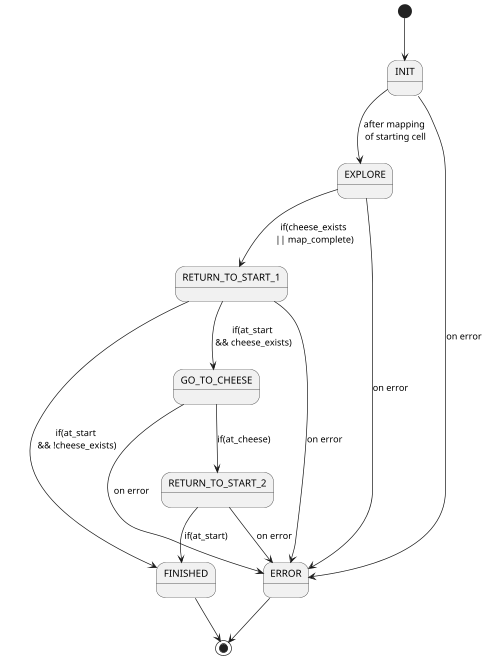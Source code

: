 @startuml
scale 0.7

' left to right direction

[*] --> INIT

INIT --> EXPLORE : after mapping \nof starting cell

EXPLORE --> RETURN_TO_START_1 : if(cheese_exists \n|| map_complete)
RETURN_TO_START_1 --> GO_TO_CHEESE : if(at_start \n&& cheese_exists)
RETURN_TO_START_1 --> FINISHED : if(at_start \n&& !cheese_exists)
GO_TO_CHEESE --> RETURN_TO_START_2 : if(at_cheese)
RETURN_TO_START_2 --> FINISHED : if(at_start)
FINISHED --> [*]

' Fehlerzustand (von überall erreichbar)
INIT --> ERROR : on error
EXPLORE --> ERROR : on error
RETURN_TO_START_1 --> ERROR : on error
GO_TO_CHEESE --> ERROR : on error
RETURN_TO_START_2 --> ERROR : on error
ERROR --> [*]

@enduml